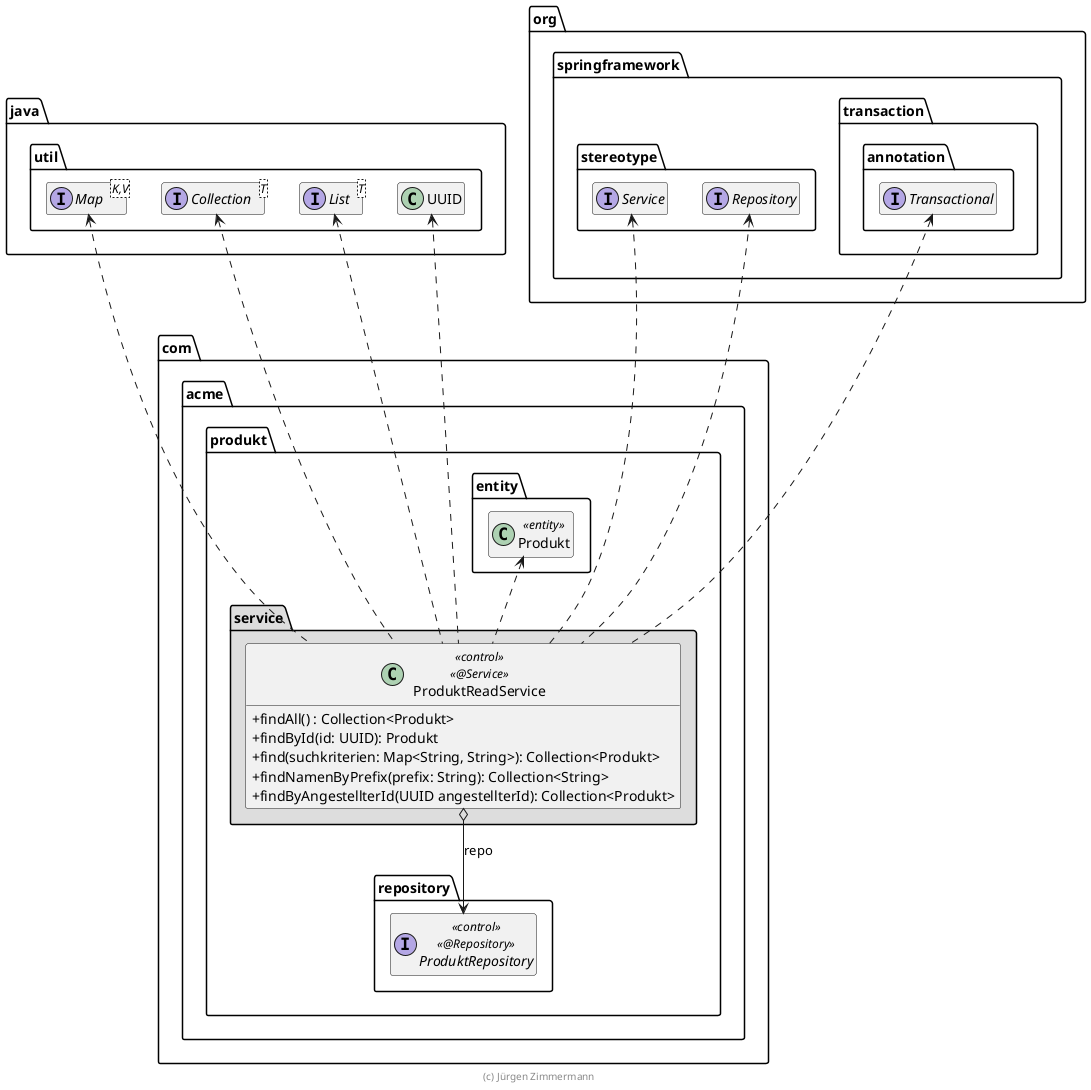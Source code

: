 ' Copyright (C) 2019 - present Juergen Zimmermann, Hochschule Karlsruhe
'
' This program is free software: you can redistribute it and/or modify
' it under the terms of the GNU General Public License as published by
' the Free Software Foundation, either version 3 of the License, or
' (at your option) any later version.
'
' This program is distributed in the hope that it will be useful,
' but WITHOUT ANY WARRANTY; without even the implied warranty of
' MERCHANTABILITY or FITNESS FOR A PARTICULAR PURPOSE.  See the
' GNU General Public License for more details.
'
' You should have received a copy of the GNU General Public License
' along with this program.  If not, see <https://www.gnu.org/licenses/>.
@startuml ProduktReadService

skinparam classAttributeIconSize 0

package java.util {
    interface Collection<T>
    interface Map<K,V>
    interface List<T>
    class UUID
}

package org.springframework {
    package stereotype {
        interface Service
        interface Repository
    }

    package transaction.annotation {
            interface Transactional
        }
}

package com.acme.produkt {
    package entity {
        class Produkt << entity >>

        Produkt .up[hidden].> UUID
        Produkt .up[hidden].> Service
        Produkt .up[hidden].> Transactional
    }

    package repository {
        interface ProduktRepository << control >> << @Repository >>
    }

    package service #DDDDDD {
        class ProduktReadService << control >> << @Service >> {
            + findAll() : Collection<Produkt>
            + findById(id: UUID): Produkt
            + find(suchkriterien: Map<String, String>): Collection<Produkt>
            + findNamenByPrefix(prefix: String): Collection<String>
            + findByAngestellterId(UUID angestellterId): Collection<Produkt>
        }

        ProduktReadService o--> ProduktRepository : repo
        ProduktReadService .up.> Produkt
        ProduktReadService .up.> UUID
        ProduktReadService .up.> List
        ProduktReadService .up.> Collection
        ProduktReadService .up.> Service
        ProduktReadService .up.> Map
        ProduktReadService .up.> Transactional
        ProduktReadService .up.> Repository
    }
}

hide empty members

footer (c) Jürgen Zimmermann

@enduml
